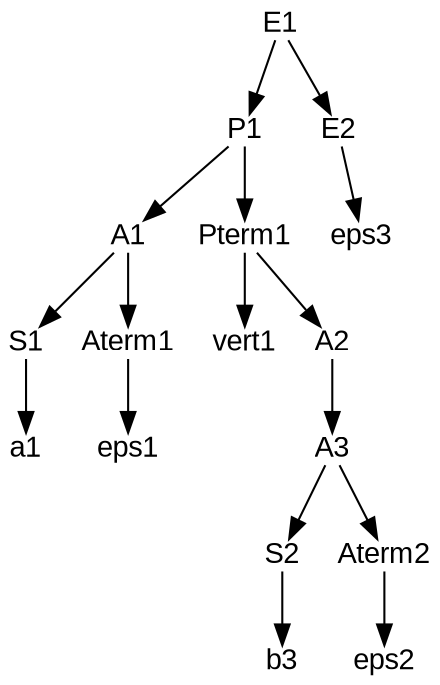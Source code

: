 digraph G {
  node [shape=plain, fontname="Arial"];

    E1 -> P1;
    P1 -> A1;
    A1 -> S1;
    S1 -> a1;
    A1 -> Aterm1;
    Aterm1 -> eps1;
    P1 -> Pterm1;
    Pterm1 -> vert1;
    Pterm1 -> A2;
    A2 -> A3;
    A3 -> S2;
    S2 -> b3;
    A3 -> Aterm2;
    Aterm2 -> eps2;
    E1 -> E2;
    E2 -> eps3;

}
